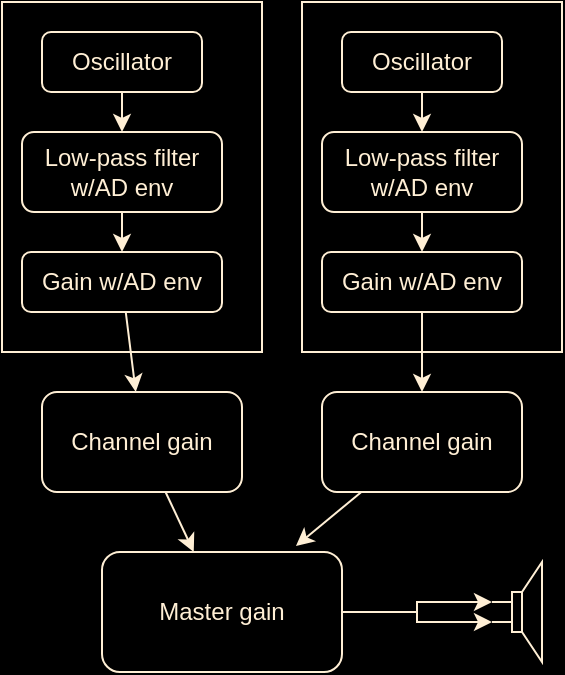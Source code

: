 <mxfile version="12.1.0" type="device" pages="1"><diagram id="mef8zlTb4oxNUUyPIRAg" name="Page-1"><mxGraphModel dx="1061" dy="952" grid="1" gridSize="10" guides="1" tooltips="1" connect="1" arrows="1" fold="1" page="1" pageScale="1" pageWidth="850" pageHeight="1100" background="#000000" math="0" shadow="0"><root><mxCell id="0"/><mxCell id="1" parent="0"/><mxCell id="3uo2h157oQtOCP4Umfj8-28" value="" style="rounded=0;whiteSpace=wrap;html=1;fillColor=none;strokeColor=#FFEFD5;" vertex="1" parent="1"><mxGeometry x="280" y="105" width="130" height="175" as="geometry"/></mxCell><mxCell id="3uo2h157oQtOCP4Umfj8-22" value="" style="rounded=0;whiteSpace=wrap;html=1;fillColor=none;strokeColor=#FFEFD5;" vertex="1" parent="1"><mxGeometry x="130" y="105" width="130" height="175" as="geometry"/></mxCell><mxCell id="3uo2h157oQtOCP4Umfj8-15" style="rounded=0;orthogonalLoop=1;jettySize=auto;html=1;entryX=0.5;entryY=0;entryDx=0;entryDy=0;strokeColor=#FFEFD5;fontColor=#FFEFD5;" edge="1" parent="1" source="3uo2h157oQtOCP4Umfj8-1" target="3uo2h157oQtOCP4Umfj8-14"><mxGeometry relative="1" as="geometry"/></mxCell><mxCell id="3uo2h157oQtOCP4Umfj8-1" value="Oscillator" style="rounded=1;whiteSpace=wrap;html=1;fillColor=none;strokeColor=#FFEFD5;fontColor=#FFEFD5;" vertex="1" parent="1"><mxGeometry x="150" y="120" width="80" height="30" as="geometry"/></mxCell><mxCell id="3uo2h157oQtOCP4Umfj8-4" value="" style="pointerEvents=1;verticalLabelPosition=bottom;shadow=0;dashed=0;align=center;html=1;verticalAlign=top;strokeWidth=1;shape=mxgraph.electrical.electro-mechanical.loudspeaker;fillColor=none;strokeColor=#FFEFD5;fontColor=#FFEFD5;" vertex="1" parent="1"><mxGeometry x="375" y="385" width="25" height="50" as="geometry"/></mxCell><mxCell id="3uo2h157oQtOCP4Umfj8-11" style="edgeStyle=orthogonalEdgeStyle;rounded=0;orthogonalLoop=1;jettySize=auto;html=1;entryX=0;entryY=0.4;entryDx=0;entryDy=0;entryPerimeter=0;fillColor=none;strokeColor=#FFEFD5;fontColor=#FFEFD5;" edge="1" parent="1" source="3uo2h157oQtOCP4Umfj8-8" target="3uo2h157oQtOCP4Umfj8-4"><mxGeometry relative="1" as="geometry"/></mxCell><mxCell id="3uo2h157oQtOCP4Umfj8-12" style="edgeStyle=orthogonalEdgeStyle;rounded=0;orthogonalLoop=1;jettySize=auto;html=1;entryX=0;entryY=0.6;entryDx=0;entryDy=0;entryPerimeter=0;fillColor=none;strokeColor=#FFEFD5;fontColor=#FFEFD5;" edge="1" parent="1" source="3uo2h157oQtOCP4Umfj8-8" target="3uo2h157oQtOCP4Umfj8-4"><mxGeometry relative="1" as="geometry"/></mxCell><mxCell id="3uo2h157oQtOCP4Umfj8-8" value="Master gain" style="rounded=1;whiteSpace=wrap;html=1;fillColor=none;strokeColor=#FFEFD5;fontColor=#FFEFD5;" vertex="1" parent="1"><mxGeometry x="180" y="380" width="120" height="60" as="geometry"/></mxCell><mxCell id="3uo2h157oQtOCP4Umfj8-18" style="edgeStyle=none;rounded=0;orthogonalLoop=1;jettySize=auto;html=1;strokeColor=#FFEFD5;fontColor=#FFEFD5;" edge="1" parent="1" source="3uo2h157oQtOCP4Umfj8-14" target="3uo2h157oQtOCP4Umfj8-17"><mxGeometry relative="1" as="geometry"/></mxCell><mxCell id="3uo2h157oQtOCP4Umfj8-14" value="Low-pass filter&lt;br&gt;w/AD env" style="rounded=1;whiteSpace=wrap;html=1;fillColor=none;strokeColor=#FFEFD5;fontColor=#FFEFD5;" vertex="1" parent="1"><mxGeometry x="140" y="170" width="100" height="40" as="geometry"/></mxCell><mxCell id="3uo2h157oQtOCP4Umfj8-32" style="edgeStyle=none;rounded=0;orthogonalLoop=1;jettySize=auto;html=1;strokeColor=#FFEFD5;fontColor=#FFEFD5;" edge="1" parent="1" source="3uo2h157oQtOCP4Umfj8-17" target="3uo2h157oQtOCP4Umfj8-29"><mxGeometry relative="1" as="geometry"/></mxCell><mxCell id="3uo2h157oQtOCP4Umfj8-17" value="Gain w/AD env" style="rounded=1;whiteSpace=wrap;html=1;fillColor=none;strokeColor=#FFEFD5;fontColor=#FFEFD5;" vertex="1" parent="1"><mxGeometry x="140" y="230" width="100" height="30" as="geometry"/></mxCell><mxCell id="3uo2h157oQtOCP4Umfj8-23" style="rounded=0;orthogonalLoop=1;jettySize=auto;html=1;entryX=0.5;entryY=0;entryDx=0;entryDy=0;strokeColor=#FFEFD5;fontColor=#FFEFD5;" edge="1" parent="1" source="3uo2h157oQtOCP4Umfj8-24" target="3uo2h157oQtOCP4Umfj8-26"><mxGeometry relative="1" as="geometry"/></mxCell><mxCell id="3uo2h157oQtOCP4Umfj8-24" value="Oscillator" style="rounded=1;whiteSpace=wrap;html=1;fillColor=none;strokeColor=#FFEFD5;fontColor=#FFEFD5;" vertex="1" parent="1"><mxGeometry x="300" y="120" width="80" height="30" as="geometry"/></mxCell><mxCell id="3uo2h157oQtOCP4Umfj8-25" style="edgeStyle=none;rounded=0;orthogonalLoop=1;jettySize=auto;html=1;strokeColor=#FFEFD5;fontColor=#FFEFD5;" edge="1" parent="1" source="3uo2h157oQtOCP4Umfj8-26" target="3uo2h157oQtOCP4Umfj8-27"><mxGeometry relative="1" as="geometry"/></mxCell><mxCell id="3uo2h157oQtOCP4Umfj8-26" value="Low-pass filter&lt;br&gt;w/AD env" style="rounded=1;whiteSpace=wrap;html=1;fillColor=none;strokeColor=#FFEFD5;fontColor=#FFEFD5;" vertex="1" parent="1"><mxGeometry x="290" y="170" width="100" height="40" as="geometry"/></mxCell><mxCell id="3uo2h157oQtOCP4Umfj8-31" style="edgeStyle=none;rounded=0;orthogonalLoop=1;jettySize=auto;html=1;strokeColor=#FFEFD5;fontColor=#FFEFD5;" edge="1" parent="1" source="3uo2h157oQtOCP4Umfj8-27" target="3uo2h157oQtOCP4Umfj8-30"><mxGeometry relative="1" as="geometry"/></mxCell><mxCell id="3uo2h157oQtOCP4Umfj8-27" value="Gain w/AD env" style="rounded=1;whiteSpace=wrap;html=1;fillColor=none;strokeColor=#FFEFD5;fontColor=#FFEFD5;" vertex="1" parent="1"><mxGeometry x="290" y="230" width="100" height="30" as="geometry"/></mxCell><mxCell id="3uo2h157oQtOCP4Umfj8-34" style="edgeStyle=none;rounded=0;orthogonalLoop=1;jettySize=auto;html=1;strokeColor=#FFEFD5;fontColor=#FFEFD5;" edge="1" parent="1" source="3uo2h157oQtOCP4Umfj8-29" target="3uo2h157oQtOCP4Umfj8-8"><mxGeometry relative="1" as="geometry"/></mxCell><mxCell id="3uo2h157oQtOCP4Umfj8-29" value="Channel gain" style="rounded=1;whiteSpace=wrap;html=1;fillColor=none;strokeColor=#FFEFD5;fontColor=#FFEFD5;" vertex="1" parent="1"><mxGeometry x="150" y="300" width="100" height="50" as="geometry"/></mxCell><mxCell id="3uo2h157oQtOCP4Umfj8-33" style="edgeStyle=none;rounded=0;orthogonalLoop=1;jettySize=auto;html=1;entryX=0.808;entryY=-0.05;entryDx=0;entryDy=0;entryPerimeter=0;strokeColor=#FFEFD5;fontColor=#FFEFD5;" edge="1" parent="1" source="3uo2h157oQtOCP4Umfj8-30" target="3uo2h157oQtOCP4Umfj8-8"><mxGeometry relative="1" as="geometry"/></mxCell><mxCell id="3uo2h157oQtOCP4Umfj8-30" value="Channel gain" style="rounded=1;whiteSpace=wrap;html=1;fillColor=none;strokeColor=#FFEFD5;fontColor=#FFEFD5;" vertex="1" parent="1"><mxGeometry x="290" y="300" width="100" height="50" as="geometry"/></mxCell></root></mxGraphModel></diagram></mxfile>